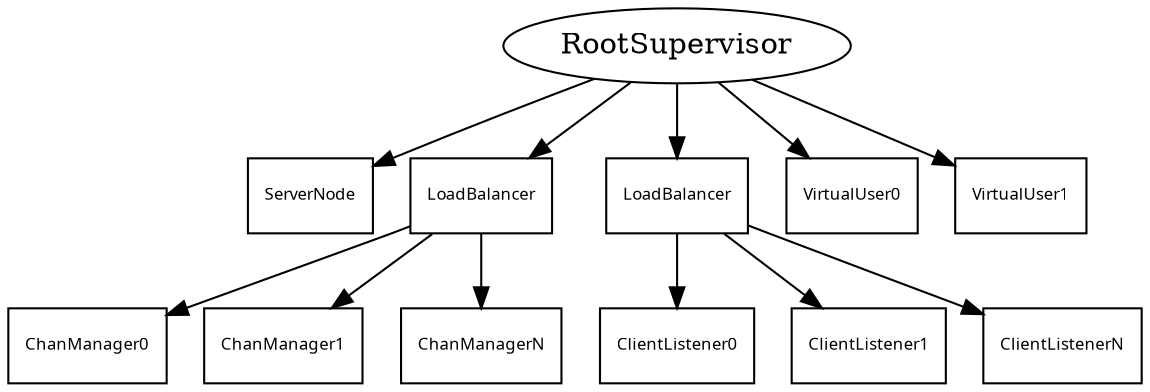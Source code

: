 digraph
{
		RootSupervisor -> ServerNode
		RootSupervisor -> bal1
		RootSupervisor -> bal2
		RootSupervisor -> virt1
		RootSupervisor -> virt2

		bal1 [label="LoadBalancer", shape="rectangle",fontname="Tahoma",fontsize="8",fontnames="svg"]
		bal2 [label="LoadBalancer", shape="rectangle",fontname="Tahoma",fontsize="8",fontnames="svg"]

		ServerNode [shape="rectangle",fontname="Tahoma",fontsize="8",fontnames="svg"]
		virt1	[label="VirtualUser0",shape="rectangle",fontname="Tahoma",fontsize="8",fontnames="svg"]
		virt2	[label="VirtualUser1",shape="rectangle",fontname="Tahoma",fontsize="8",fontnames="svg"]

		chan0	[label="ChanManager0",shape="rectangle",fontname="Tahoma",fontsize="8",fontnames="svg"]
		chan1	[label="ChanManager1",shape="rectangle",fontname="Tahoma",fontsize="8",fontnames="svg"]
		chann	[label="ChanManagerN",shape="rectangle",fontname="Tahoma",fontsize="8",fontnames="svg"]

		cli1	[label="ClientListener0",shape="rectangle",fontname="Tahoma",fontsize="8",fontnames="svg"]
		cli2	[label="ClientListener1",shape="rectangle",fontname="Tahoma",fontsize="8",fontnames="svg"]
		clin	[label="ClientListenerN",shape="rectangle",fontname="Tahoma",fontsize="8",fontnames="svg"]
		
		bal1 -> chan0
		bal1 -> chan1
		bal1 -> chann

		bal2 -> cli1
		bal2 -> cli2
		bal2 -> clin

		
}

